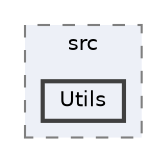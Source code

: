 digraph "plugins/learndash-certificate-builder/vendor/mpdf/mpdf/src/Utils"
{
 // LATEX_PDF_SIZE
  bgcolor="transparent";
  edge [fontname=Helvetica,fontsize=10,labelfontname=Helvetica,labelfontsize=10];
  node [fontname=Helvetica,fontsize=10,shape=box,height=0.2,width=0.4];
  compound=true
  subgraph clusterdir_a65463aea2a6be4c4718790a2e16e955 {
    graph [ bgcolor="#edf0f7", pencolor="grey50", label="src", fontname=Helvetica,fontsize=10 style="filled,dashed", URL="dir_a65463aea2a6be4c4718790a2e16e955.html",tooltip=""]
  dir_d8bdc22932df292b560d13b22dbb6723 [label="Utils", fillcolor="#edf0f7", color="grey25", style="filled,bold", URL="dir_d8bdc22932df292b560d13b22dbb6723.html",tooltip=""];
  }
}
